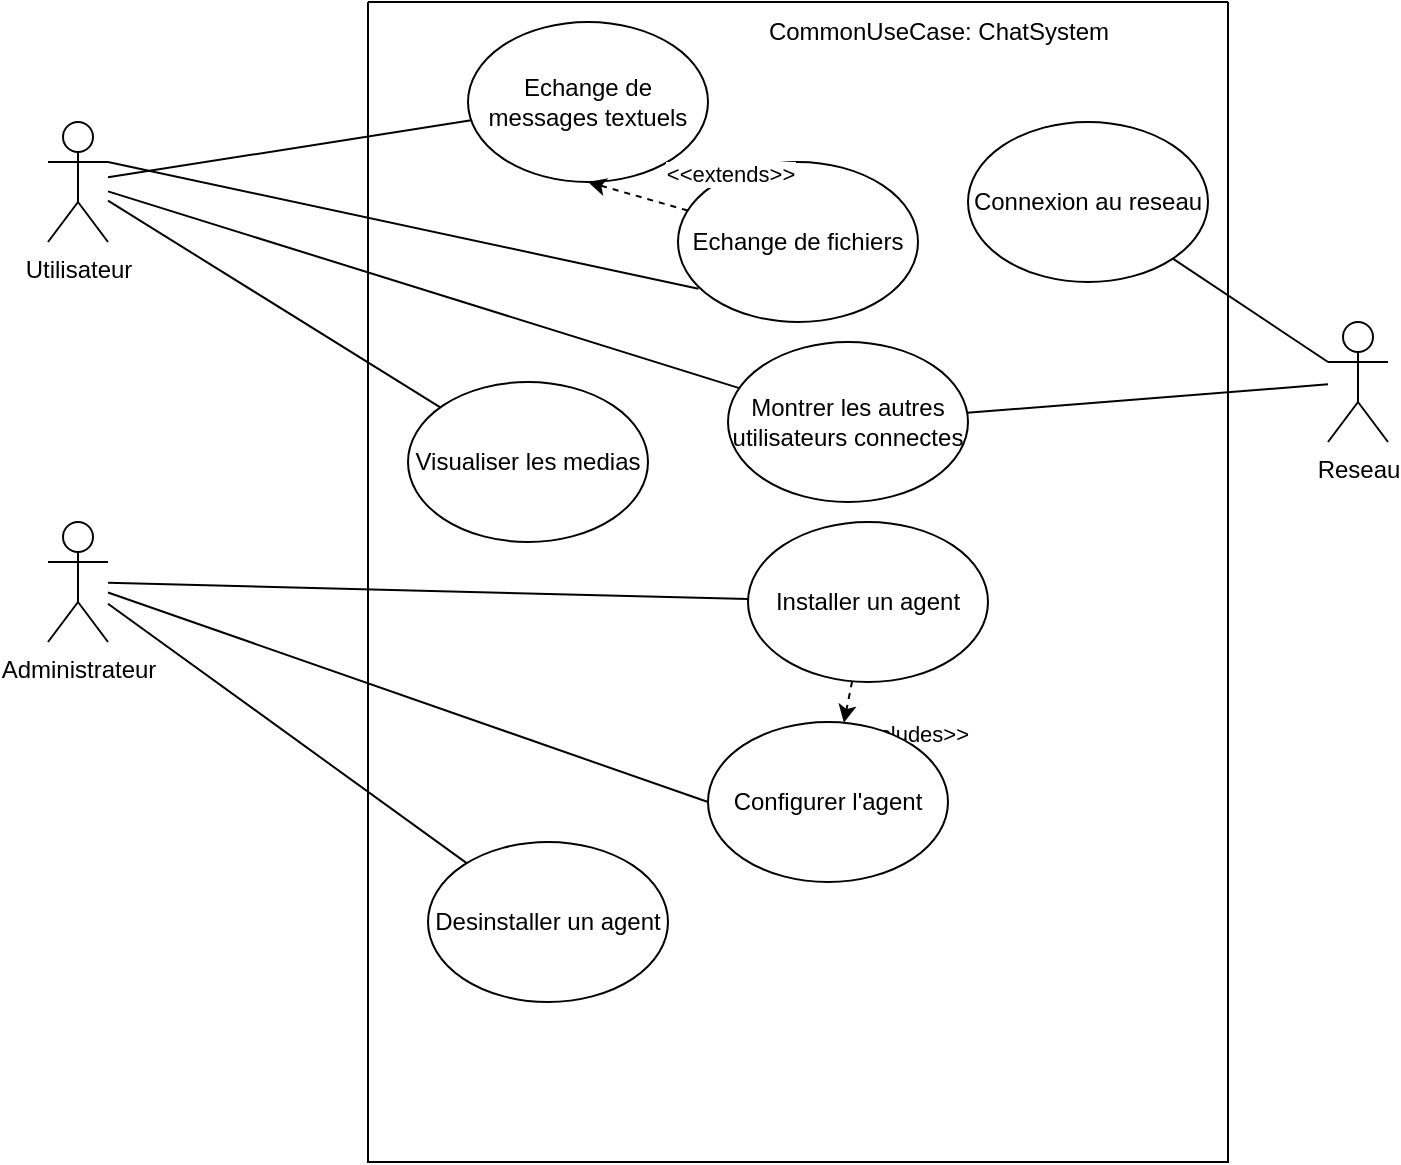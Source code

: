 <mxfile version="22.0.4" type="github">
  <diagram name="Page-1" id="1iA79TyCtK93nK60ap_h">
    <mxGraphModel dx="1434" dy="734" grid="1" gridSize="10" guides="1" tooltips="1" connect="1" arrows="1" fold="1" page="1" pageScale="1" pageWidth="827" pageHeight="1169" math="0" shadow="0">
      <root>
        <mxCell id="0" />
        <mxCell id="1" parent="0" />
        <mxCell id="lKAwWVuy-IsimusGvwi6-10" style="rounded=0;orthogonalLoop=1;jettySize=auto;html=1;endArrow=none;endFill=0;" parent="1" source="lKAwWVuy-IsimusGvwi6-1" target="lKAwWVuy-IsimusGvwi6-7" edge="1">
          <mxGeometry relative="1" as="geometry" />
        </mxCell>
        <mxCell id="lKAwWVuy-IsimusGvwi6-17" style="rounded=0;orthogonalLoop=1;jettySize=auto;html=1;endArrow=none;endFill=0;" parent="1" source="lKAwWVuy-IsimusGvwi6-1" target="lKAwWVuy-IsimusGvwi6-16" edge="1">
          <mxGeometry relative="1" as="geometry" />
        </mxCell>
        <mxCell id="lKAwWVuy-IsimusGvwi6-19" style="rounded=0;orthogonalLoop=1;jettySize=auto;html=1;endArrow=none;endFill=0;" parent="1" source="lKAwWVuy-IsimusGvwi6-1" target="lKAwWVuy-IsimusGvwi6-18" edge="1">
          <mxGeometry relative="1" as="geometry" />
        </mxCell>
        <mxCell id="lKAwWVuy-IsimusGvwi6-1" value="Utilisateur" style="shape=umlActor;verticalLabelPosition=bottom;verticalAlign=top;html=1;outlineConnect=0;" parent="1" vertex="1">
          <mxGeometry x="100" y="240" width="30" height="60" as="geometry" />
        </mxCell>
        <mxCell id="lKAwWVuy-IsimusGvwi6-2" value="" style="swimlane;startSize=0;" parent="1" vertex="1">
          <mxGeometry x="260" y="180" width="430" height="580" as="geometry">
            <mxRectangle x="310" y="180" width="50" height="40" as="alternateBounds" />
          </mxGeometry>
        </mxCell>
        <mxCell id="lKAwWVuy-IsimusGvwi6-3" value="&lt;div&gt;CommonUseCase: ChatSystem&lt;/div&gt;" style="text;html=1;align=center;verticalAlign=middle;resizable=0;points=[];autosize=1;strokeColor=none;fillColor=none;" parent="lKAwWVuy-IsimusGvwi6-2" vertex="1">
          <mxGeometry x="190" width="190" height="30" as="geometry" />
        </mxCell>
        <mxCell id="lKAwWVuy-IsimusGvwi6-7" value="Echange de messages textuels" style="ellipse;whiteSpace=wrap;html=1;" parent="lKAwWVuy-IsimusGvwi6-2" vertex="1">
          <mxGeometry x="50" y="10" width="120" height="80" as="geometry" />
        </mxCell>
        <mxCell id="lKAwWVuy-IsimusGvwi6-8" value="Echange de fichiers" style="ellipse;whiteSpace=wrap;html=1;" parent="lKAwWVuy-IsimusGvwi6-2" vertex="1">
          <mxGeometry x="155" y="80" width="120" height="80" as="geometry" />
        </mxCell>
        <mxCell id="lKAwWVuy-IsimusGvwi6-9" style="rounded=0;orthogonalLoop=1;jettySize=auto;html=1;entryX=0.5;entryY=1;entryDx=0;entryDy=0;dashed=1;strokeWidth=1;" parent="lKAwWVuy-IsimusGvwi6-2" source="lKAwWVuy-IsimusGvwi6-8" target="lKAwWVuy-IsimusGvwi6-7" edge="1">
          <mxGeometry relative="1" as="geometry" />
        </mxCell>
        <mxCell id="lKAwWVuy-IsimusGvwi6-12" value="&amp;lt;&amp;lt;extends&amp;gt;&amp;gt;" style="edgeLabel;html=1;align=center;verticalAlign=middle;resizable=0;points=[];" parent="lKAwWVuy-IsimusGvwi6-9" vertex="1" connectable="0">
          <mxGeometry x="-0.36" y="-5" relative="1" as="geometry">
            <mxPoint x="35" y="-9" as="offset" />
          </mxGeometry>
        </mxCell>
        <mxCell id="lKAwWVuy-IsimusGvwi6-16" value="Visualiser les medias" style="ellipse;whiteSpace=wrap;html=1;" parent="lKAwWVuy-IsimusGvwi6-2" vertex="1">
          <mxGeometry x="20" y="190" width="120" height="80" as="geometry" />
        </mxCell>
        <mxCell id="lKAwWVuy-IsimusGvwi6-18" value="Montrer les autres utilisateurs connectes" style="ellipse;whiteSpace=wrap;html=1;" parent="lKAwWVuy-IsimusGvwi6-2" vertex="1">
          <mxGeometry x="180" y="170" width="120" height="80" as="geometry" />
        </mxCell>
        <mxCell id="lKAwWVuy-IsimusGvwi6-23" value="Connexion au reseau" style="ellipse;whiteSpace=wrap;html=1;" parent="lKAwWVuy-IsimusGvwi6-2" vertex="1">
          <mxGeometry x="300" y="60" width="120" height="80" as="geometry" />
        </mxCell>
        <mxCell id="lKAwWVuy-IsimusGvwi6-45" value="" style="rounded=0;orthogonalLoop=1;jettySize=auto;html=1;dashed=1;" parent="lKAwWVuy-IsimusGvwi6-2" source="lKAwWVuy-IsimusGvwi6-40" target="lKAwWVuy-IsimusGvwi6-44" edge="1">
          <mxGeometry relative="1" as="geometry" />
        </mxCell>
        <mxCell id="lKAwWVuy-IsimusGvwi6-47" value="&amp;lt;&amp;lt;includes&amp;gt;&amp;gt;" style="edgeLabel;html=1;align=center;verticalAlign=middle;resizable=0;points=[];" parent="lKAwWVuy-IsimusGvwi6-45" vertex="1" connectable="0">
          <mxGeometry x="0.107" y="-2" relative="1" as="geometry">
            <mxPoint x="29" y="15" as="offset" />
          </mxGeometry>
        </mxCell>
        <mxCell id="lKAwWVuy-IsimusGvwi6-40" value="Installer un agent" style="ellipse;whiteSpace=wrap;html=1;" parent="lKAwWVuy-IsimusGvwi6-2" vertex="1">
          <mxGeometry x="190" y="260" width="120" height="80" as="geometry" />
        </mxCell>
        <mxCell id="lKAwWVuy-IsimusGvwi6-44" value="Configurer l&#39;agent" style="ellipse;whiteSpace=wrap;html=1;" parent="lKAwWVuy-IsimusGvwi6-2" vertex="1">
          <mxGeometry x="170" y="360" width="120" height="80" as="geometry" />
        </mxCell>
        <mxCell id="lKAwWVuy-IsimusGvwi6-49" value="Desinstaller un agent" style="ellipse;whiteSpace=wrap;html=1;" parent="lKAwWVuy-IsimusGvwi6-2" vertex="1">
          <mxGeometry x="30" y="420" width="120" height="80" as="geometry" />
        </mxCell>
        <mxCell id="lKAwWVuy-IsimusGvwi6-20" value="Reseau" style="shape=umlActor;verticalLabelPosition=bottom;verticalAlign=top;html=1;outlineConnect=0;" parent="1" vertex="1">
          <mxGeometry x="740" y="340" width="30" height="60" as="geometry" />
        </mxCell>
        <mxCell id="lKAwWVuy-IsimusGvwi6-21" style="rounded=0;orthogonalLoop=1;jettySize=auto;html=1;endArrow=none;endFill=0;" parent="1" source="lKAwWVuy-IsimusGvwi6-18" target="lKAwWVuy-IsimusGvwi6-20" edge="1">
          <mxGeometry relative="1" as="geometry" />
        </mxCell>
        <mxCell id="lKAwWVuy-IsimusGvwi6-24" style="rounded=0;orthogonalLoop=1;jettySize=auto;html=1;endArrow=none;endFill=0;" parent="1" source="lKAwWVuy-IsimusGvwi6-23" target="lKAwWVuy-IsimusGvwi6-20" edge="1">
          <mxGeometry relative="1" as="geometry" />
        </mxCell>
        <mxCell id="lKAwWVuy-IsimusGvwi6-11" style="rounded=0;orthogonalLoop=1;jettySize=auto;html=1;entryX=0.085;entryY=0.792;entryDx=0;entryDy=0;entryPerimeter=0;endArrow=none;endFill=0;exitX=1;exitY=0.333;exitDx=0;exitDy=0;exitPerimeter=0;" parent="1" source="lKAwWVuy-IsimusGvwi6-1" target="lKAwWVuy-IsimusGvwi6-8" edge="1">
          <mxGeometry relative="1" as="geometry">
            <mxPoint x="120" y="290.473" as="sourcePoint" />
            <mxPoint x="422" y="300" as="targetPoint" />
          </mxGeometry>
        </mxCell>
        <mxCell id="lKAwWVuy-IsimusGvwi6-43" style="rounded=0;orthogonalLoop=1;jettySize=auto;html=1;endArrow=none;endFill=0;" parent="1" source="lKAwWVuy-IsimusGvwi6-39" target="lKAwWVuy-IsimusGvwi6-40" edge="1">
          <mxGeometry relative="1" as="geometry" />
        </mxCell>
        <mxCell id="lKAwWVuy-IsimusGvwi6-48" style="rounded=0;orthogonalLoop=1;jettySize=auto;html=1;entryX=0;entryY=0.5;entryDx=0;entryDy=0;endArrow=none;endFill=0;" parent="1" source="lKAwWVuy-IsimusGvwi6-39" target="lKAwWVuy-IsimusGvwi6-44" edge="1">
          <mxGeometry relative="1" as="geometry" />
        </mxCell>
        <mxCell id="lKAwWVuy-IsimusGvwi6-50" style="rounded=0;orthogonalLoop=1;jettySize=auto;html=1;endArrow=none;endFill=0;" parent="1" source="lKAwWVuy-IsimusGvwi6-39" target="lKAwWVuy-IsimusGvwi6-49" edge="1">
          <mxGeometry relative="1" as="geometry" />
        </mxCell>
        <mxCell id="lKAwWVuy-IsimusGvwi6-39" value="Administrateur" style="shape=umlActor;verticalLabelPosition=bottom;verticalAlign=top;html=1;outlineConnect=0;" parent="1" vertex="1">
          <mxGeometry x="100" y="440" width="30" height="60" as="geometry" />
        </mxCell>
      </root>
    </mxGraphModel>
  </diagram>
</mxfile>
